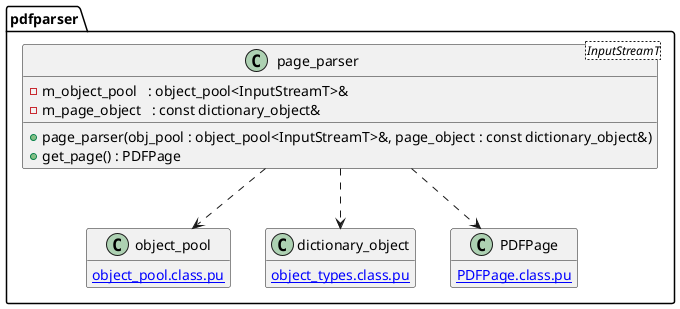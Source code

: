 @startuml page_parser
hide empty members
namespace pdfparser {
class page_parser<InputStreamT> {
	-m_object_pool   : object_pool<InputStreamT>&
	-m_page_object   : const dictionary_object&

	+page_parser(obj_pool : object_pool<InputStreamT>&, page_object : const dictionary_object&)
	+get_page() : PDFPage
}
page_parser ..> object_pool
page_parser ..> dictionary_object
page_parser ..> PDFPage

class object_pool {
	[[object_pool.class.pu]]
}
class dictionary_object {
	[[object_types.class.pu]]
}
class PDFPage {
	[[PDFPage.class.pu]]
}
@enduml
